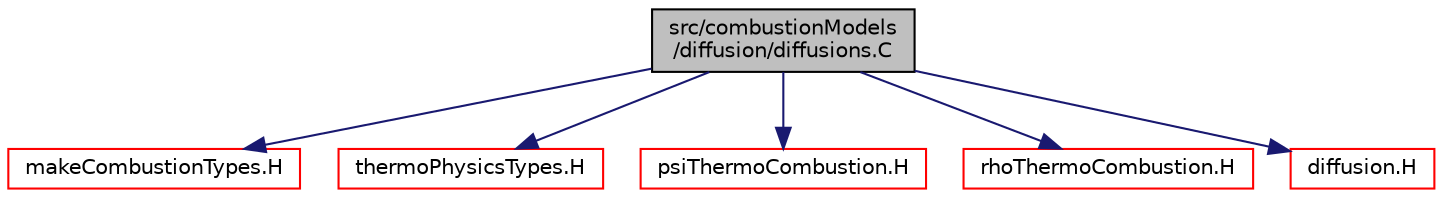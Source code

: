 digraph "src/combustionModels/diffusion/diffusions.C"
{
  bgcolor="transparent";
  edge [fontname="Helvetica",fontsize="10",labelfontname="Helvetica",labelfontsize="10"];
  node [fontname="Helvetica",fontsize="10",shape=record];
  Node1 [label="src/combustionModels\l/diffusion/diffusions.C",height=0.2,width=0.4,color="black", fillcolor="grey75", style="filled", fontcolor="black"];
  Node1 -> Node2 [color="midnightblue",fontsize="10",style="solid",fontname="Helvetica"];
  Node2 [label="makeCombustionTypes.H",height=0.2,width=0.4,color="red",URL="$a04627.html"];
  Node1 -> Node3 [color="midnightblue",fontsize="10",style="solid",fontname="Helvetica"];
  Node3 [label="thermoPhysicsTypes.H",height=0.2,width=0.4,color="red",URL="$a10288.html",tooltip="Type definitions for thermo-physics models. "];
  Node1 -> Node4 [color="midnightblue",fontsize="10",style="solid",fontname="Helvetica"];
  Node4 [label="psiThermoCombustion.H",height=0.2,width=0.4,color="red",URL="$a04663.html"];
  Node1 -> Node5 [color="midnightblue",fontsize="10",style="solid",fontname="Helvetica"];
  Node5 [label="rhoThermoCombustion.H",height=0.2,width=0.4,color="red",URL="$a04670.html"];
  Node1 -> Node6 [color="midnightblue",fontsize="10",style="solid",fontname="Helvetica"];
  Node6 [label="diffusion.H",height=0.2,width=0.4,color="red",URL="$a04629.html"];
}
